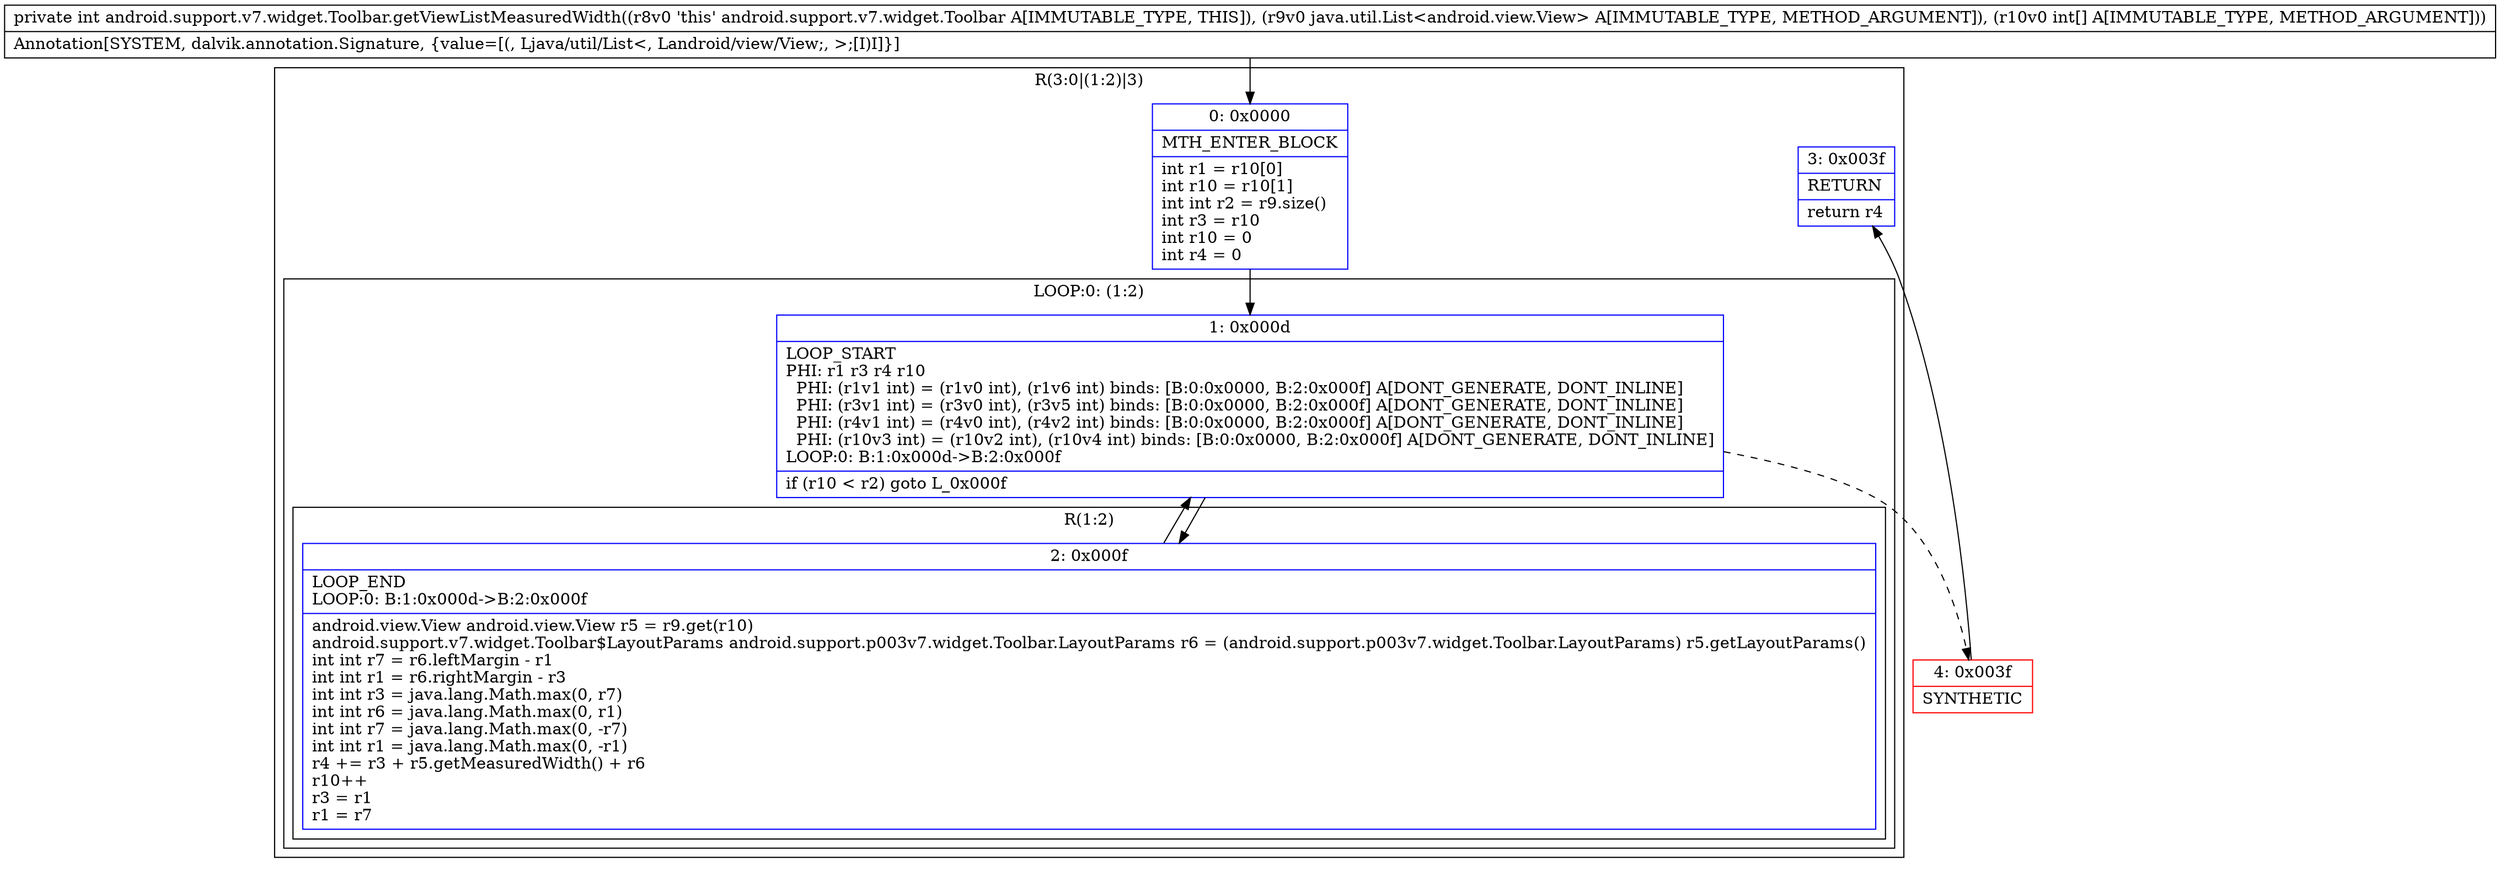 digraph "CFG forandroid.support.v7.widget.Toolbar.getViewListMeasuredWidth(Ljava\/util\/List;[I)I" {
subgraph cluster_Region_1766180990 {
label = "R(3:0|(1:2)|3)";
node [shape=record,color=blue];
Node_0 [shape=record,label="{0\:\ 0x0000|MTH_ENTER_BLOCK\l|int r1 = r10[0]\lint r10 = r10[1]\lint int r2 = r9.size()\lint r3 = r10\lint r10 = 0\lint r4 = 0\l}"];
subgraph cluster_LoopRegion_1619537891 {
label = "LOOP:0: (1:2)";
node [shape=record,color=blue];
Node_1 [shape=record,label="{1\:\ 0x000d|LOOP_START\lPHI: r1 r3 r4 r10 \l  PHI: (r1v1 int) = (r1v0 int), (r1v6 int) binds: [B:0:0x0000, B:2:0x000f] A[DONT_GENERATE, DONT_INLINE]\l  PHI: (r3v1 int) = (r3v0 int), (r3v5 int) binds: [B:0:0x0000, B:2:0x000f] A[DONT_GENERATE, DONT_INLINE]\l  PHI: (r4v1 int) = (r4v0 int), (r4v2 int) binds: [B:0:0x0000, B:2:0x000f] A[DONT_GENERATE, DONT_INLINE]\l  PHI: (r10v3 int) = (r10v2 int), (r10v4 int) binds: [B:0:0x0000, B:2:0x000f] A[DONT_GENERATE, DONT_INLINE]\lLOOP:0: B:1:0x000d\-\>B:2:0x000f\l|if (r10 \< r2) goto L_0x000f\l}"];
subgraph cluster_Region_2040543968 {
label = "R(1:2)";
node [shape=record,color=blue];
Node_2 [shape=record,label="{2\:\ 0x000f|LOOP_END\lLOOP:0: B:1:0x000d\-\>B:2:0x000f\l|android.view.View android.view.View r5 = r9.get(r10)\landroid.support.v7.widget.Toolbar$LayoutParams android.support.p003v7.widget.Toolbar.LayoutParams r6 = (android.support.p003v7.widget.Toolbar.LayoutParams) r5.getLayoutParams()\lint int r7 = r6.leftMargin \- r1\lint int r1 = r6.rightMargin \- r3\lint int r3 = java.lang.Math.max(0, r7)\lint int r6 = java.lang.Math.max(0, r1)\lint int r7 = java.lang.Math.max(0, \-r7)\lint int r1 = java.lang.Math.max(0, \-r1)\lr4 += r3 + r5.getMeasuredWidth() + r6\lr10++\lr3 = r1\lr1 = r7\l}"];
}
}
Node_3 [shape=record,label="{3\:\ 0x003f|RETURN\l|return r4\l}"];
}
Node_4 [shape=record,color=red,label="{4\:\ 0x003f|SYNTHETIC\l}"];
MethodNode[shape=record,label="{private int android.support.v7.widget.Toolbar.getViewListMeasuredWidth((r8v0 'this' android.support.v7.widget.Toolbar A[IMMUTABLE_TYPE, THIS]), (r9v0 java.util.List\<android.view.View\> A[IMMUTABLE_TYPE, METHOD_ARGUMENT]), (r10v0 int[] A[IMMUTABLE_TYPE, METHOD_ARGUMENT]))  | Annotation[SYSTEM, dalvik.annotation.Signature, \{value=[(, Ljava\/util\/List\<, Landroid\/view\/View;, \>;[I)I]\}]\l}"];
MethodNode -> Node_0;
Node_0 -> Node_1;
Node_1 -> Node_2;
Node_1 -> Node_4[style=dashed];
Node_2 -> Node_1;
Node_4 -> Node_3;
}

